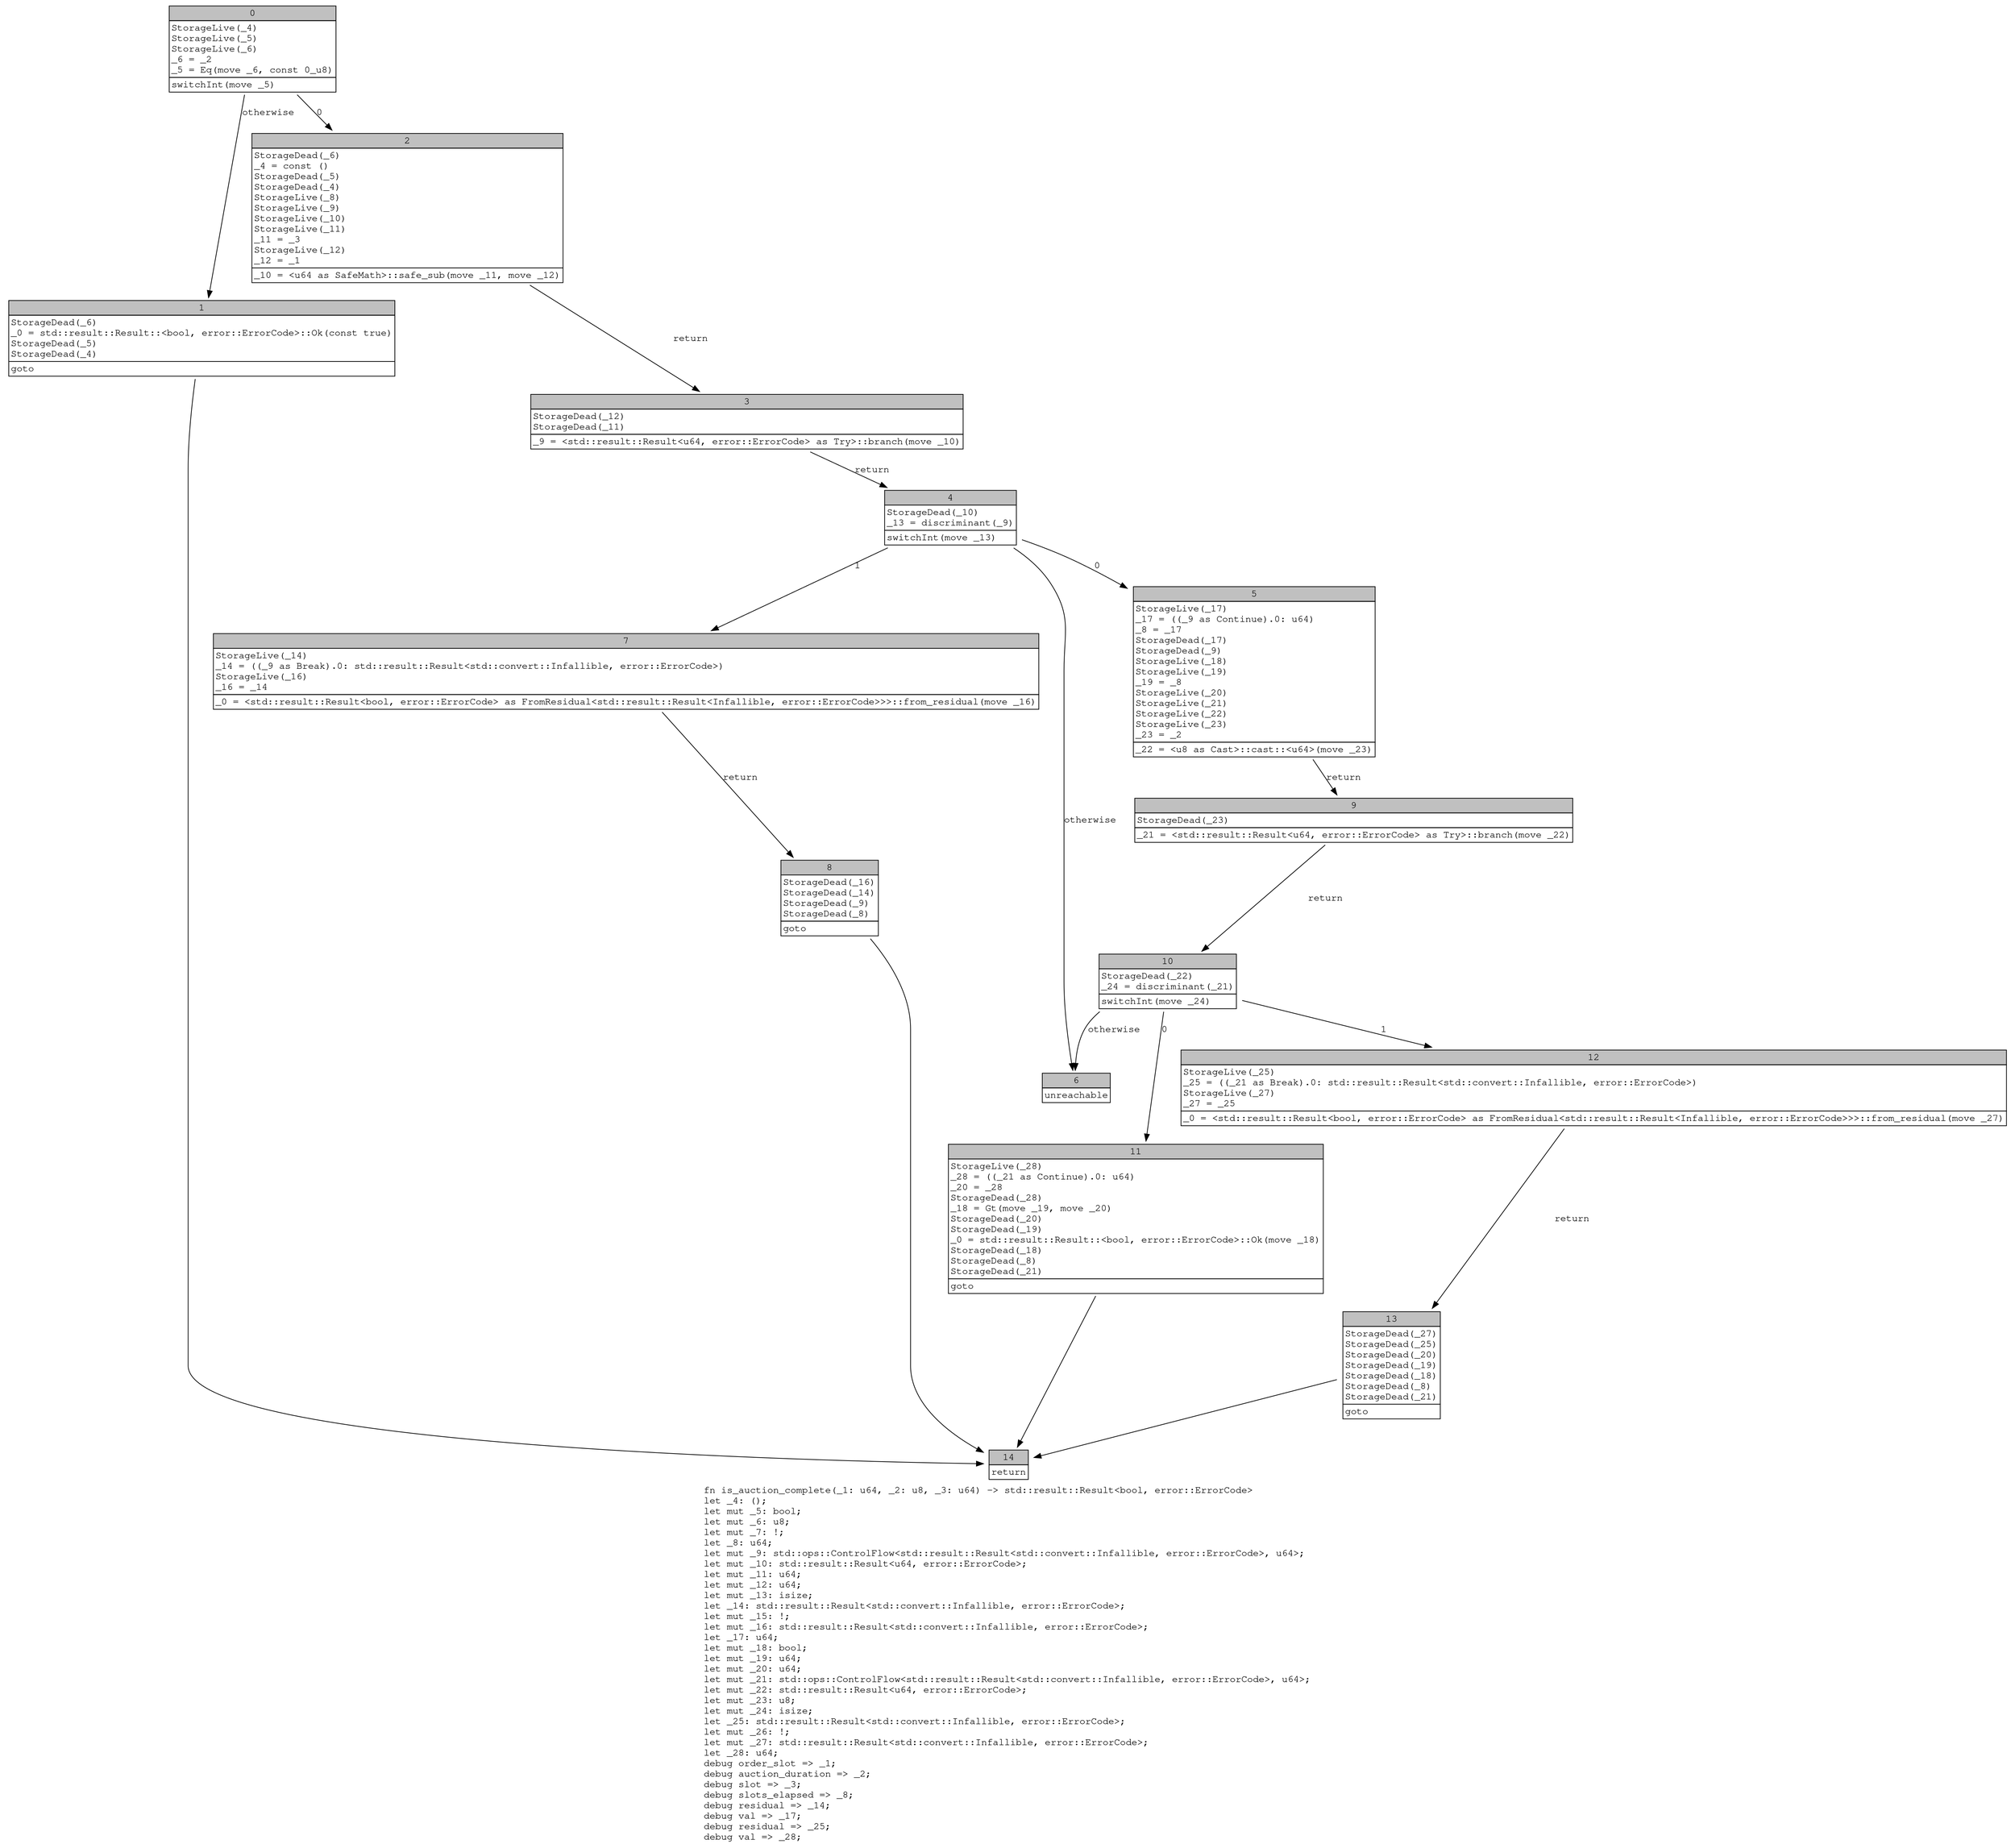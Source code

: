 digraph Mir_0_1907 {
    graph [fontname="Courier, monospace"];
    node [fontname="Courier, monospace"];
    edge [fontname="Courier, monospace"];
    label=<fn is_auction_complete(_1: u64, _2: u8, _3: u64) -&gt; std::result::Result&lt;bool, error::ErrorCode&gt;<br align="left"/>let _4: ();<br align="left"/>let mut _5: bool;<br align="left"/>let mut _6: u8;<br align="left"/>let mut _7: !;<br align="left"/>let _8: u64;<br align="left"/>let mut _9: std::ops::ControlFlow&lt;std::result::Result&lt;std::convert::Infallible, error::ErrorCode&gt;, u64&gt;;<br align="left"/>let mut _10: std::result::Result&lt;u64, error::ErrorCode&gt;;<br align="left"/>let mut _11: u64;<br align="left"/>let mut _12: u64;<br align="left"/>let mut _13: isize;<br align="left"/>let _14: std::result::Result&lt;std::convert::Infallible, error::ErrorCode&gt;;<br align="left"/>let mut _15: !;<br align="left"/>let mut _16: std::result::Result&lt;std::convert::Infallible, error::ErrorCode&gt;;<br align="left"/>let _17: u64;<br align="left"/>let mut _18: bool;<br align="left"/>let mut _19: u64;<br align="left"/>let mut _20: u64;<br align="left"/>let mut _21: std::ops::ControlFlow&lt;std::result::Result&lt;std::convert::Infallible, error::ErrorCode&gt;, u64&gt;;<br align="left"/>let mut _22: std::result::Result&lt;u64, error::ErrorCode&gt;;<br align="left"/>let mut _23: u8;<br align="left"/>let mut _24: isize;<br align="left"/>let _25: std::result::Result&lt;std::convert::Infallible, error::ErrorCode&gt;;<br align="left"/>let mut _26: !;<br align="left"/>let mut _27: std::result::Result&lt;std::convert::Infallible, error::ErrorCode&gt;;<br align="left"/>let _28: u64;<br align="left"/>debug order_slot =&gt; _1;<br align="left"/>debug auction_duration =&gt; _2;<br align="left"/>debug slot =&gt; _3;<br align="left"/>debug slots_elapsed =&gt; _8;<br align="left"/>debug residual =&gt; _14;<br align="left"/>debug val =&gt; _17;<br align="left"/>debug residual =&gt; _25;<br align="left"/>debug val =&gt; _28;<br align="left"/>>;
    bb0__0_1907 [shape="none", label=<<table border="0" cellborder="1" cellspacing="0"><tr><td bgcolor="gray" align="center" colspan="1">0</td></tr><tr><td align="left" balign="left">StorageLive(_4)<br/>StorageLive(_5)<br/>StorageLive(_6)<br/>_6 = _2<br/>_5 = Eq(move _6, const 0_u8)<br/></td></tr><tr><td align="left">switchInt(move _5)</td></tr></table>>];
    bb1__0_1907 [shape="none", label=<<table border="0" cellborder="1" cellspacing="0"><tr><td bgcolor="gray" align="center" colspan="1">1</td></tr><tr><td align="left" balign="left">StorageDead(_6)<br/>_0 = std::result::Result::&lt;bool, error::ErrorCode&gt;::Ok(const true)<br/>StorageDead(_5)<br/>StorageDead(_4)<br/></td></tr><tr><td align="left">goto</td></tr></table>>];
    bb2__0_1907 [shape="none", label=<<table border="0" cellborder="1" cellspacing="0"><tr><td bgcolor="gray" align="center" colspan="1">2</td></tr><tr><td align="left" balign="left">StorageDead(_6)<br/>_4 = const ()<br/>StorageDead(_5)<br/>StorageDead(_4)<br/>StorageLive(_8)<br/>StorageLive(_9)<br/>StorageLive(_10)<br/>StorageLive(_11)<br/>_11 = _3<br/>StorageLive(_12)<br/>_12 = _1<br/></td></tr><tr><td align="left">_10 = &lt;u64 as SafeMath&gt;::safe_sub(move _11, move _12)</td></tr></table>>];
    bb3__0_1907 [shape="none", label=<<table border="0" cellborder="1" cellspacing="0"><tr><td bgcolor="gray" align="center" colspan="1">3</td></tr><tr><td align="left" balign="left">StorageDead(_12)<br/>StorageDead(_11)<br/></td></tr><tr><td align="left">_9 = &lt;std::result::Result&lt;u64, error::ErrorCode&gt; as Try&gt;::branch(move _10)</td></tr></table>>];
    bb4__0_1907 [shape="none", label=<<table border="0" cellborder="1" cellspacing="0"><tr><td bgcolor="gray" align="center" colspan="1">4</td></tr><tr><td align="left" balign="left">StorageDead(_10)<br/>_13 = discriminant(_9)<br/></td></tr><tr><td align="left">switchInt(move _13)</td></tr></table>>];
    bb5__0_1907 [shape="none", label=<<table border="0" cellborder="1" cellspacing="0"><tr><td bgcolor="gray" align="center" colspan="1">5</td></tr><tr><td align="left" balign="left">StorageLive(_17)<br/>_17 = ((_9 as Continue).0: u64)<br/>_8 = _17<br/>StorageDead(_17)<br/>StorageDead(_9)<br/>StorageLive(_18)<br/>StorageLive(_19)<br/>_19 = _8<br/>StorageLive(_20)<br/>StorageLive(_21)<br/>StorageLive(_22)<br/>StorageLive(_23)<br/>_23 = _2<br/></td></tr><tr><td align="left">_22 = &lt;u8 as Cast&gt;::cast::&lt;u64&gt;(move _23)</td></tr></table>>];
    bb6__0_1907 [shape="none", label=<<table border="0" cellborder="1" cellspacing="0"><tr><td bgcolor="gray" align="center" colspan="1">6</td></tr><tr><td align="left">unreachable</td></tr></table>>];
    bb7__0_1907 [shape="none", label=<<table border="0" cellborder="1" cellspacing="0"><tr><td bgcolor="gray" align="center" colspan="1">7</td></tr><tr><td align="left" balign="left">StorageLive(_14)<br/>_14 = ((_9 as Break).0: std::result::Result&lt;std::convert::Infallible, error::ErrorCode&gt;)<br/>StorageLive(_16)<br/>_16 = _14<br/></td></tr><tr><td align="left">_0 = &lt;std::result::Result&lt;bool, error::ErrorCode&gt; as FromResidual&lt;std::result::Result&lt;Infallible, error::ErrorCode&gt;&gt;&gt;::from_residual(move _16)</td></tr></table>>];
    bb8__0_1907 [shape="none", label=<<table border="0" cellborder="1" cellspacing="0"><tr><td bgcolor="gray" align="center" colspan="1">8</td></tr><tr><td align="left" balign="left">StorageDead(_16)<br/>StorageDead(_14)<br/>StorageDead(_9)<br/>StorageDead(_8)<br/></td></tr><tr><td align="left">goto</td></tr></table>>];
    bb9__0_1907 [shape="none", label=<<table border="0" cellborder="1" cellspacing="0"><tr><td bgcolor="gray" align="center" colspan="1">9</td></tr><tr><td align="left" balign="left">StorageDead(_23)<br/></td></tr><tr><td align="left">_21 = &lt;std::result::Result&lt;u64, error::ErrorCode&gt; as Try&gt;::branch(move _22)</td></tr></table>>];
    bb10__0_1907 [shape="none", label=<<table border="0" cellborder="1" cellspacing="0"><tr><td bgcolor="gray" align="center" colspan="1">10</td></tr><tr><td align="left" balign="left">StorageDead(_22)<br/>_24 = discriminant(_21)<br/></td></tr><tr><td align="left">switchInt(move _24)</td></tr></table>>];
    bb11__0_1907 [shape="none", label=<<table border="0" cellborder="1" cellspacing="0"><tr><td bgcolor="gray" align="center" colspan="1">11</td></tr><tr><td align="left" balign="left">StorageLive(_28)<br/>_28 = ((_21 as Continue).0: u64)<br/>_20 = _28<br/>StorageDead(_28)<br/>_18 = Gt(move _19, move _20)<br/>StorageDead(_20)<br/>StorageDead(_19)<br/>_0 = std::result::Result::&lt;bool, error::ErrorCode&gt;::Ok(move _18)<br/>StorageDead(_18)<br/>StorageDead(_8)<br/>StorageDead(_21)<br/></td></tr><tr><td align="left">goto</td></tr></table>>];
    bb12__0_1907 [shape="none", label=<<table border="0" cellborder="1" cellspacing="0"><tr><td bgcolor="gray" align="center" colspan="1">12</td></tr><tr><td align="left" balign="left">StorageLive(_25)<br/>_25 = ((_21 as Break).0: std::result::Result&lt;std::convert::Infallible, error::ErrorCode&gt;)<br/>StorageLive(_27)<br/>_27 = _25<br/></td></tr><tr><td align="left">_0 = &lt;std::result::Result&lt;bool, error::ErrorCode&gt; as FromResidual&lt;std::result::Result&lt;Infallible, error::ErrorCode&gt;&gt;&gt;::from_residual(move _27)</td></tr></table>>];
    bb13__0_1907 [shape="none", label=<<table border="0" cellborder="1" cellspacing="0"><tr><td bgcolor="gray" align="center" colspan="1">13</td></tr><tr><td align="left" balign="left">StorageDead(_27)<br/>StorageDead(_25)<br/>StorageDead(_20)<br/>StorageDead(_19)<br/>StorageDead(_18)<br/>StorageDead(_8)<br/>StorageDead(_21)<br/></td></tr><tr><td align="left">goto</td></tr></table>>];
    bb14__0_1907 [shape="none", label=<<table border="0" cellborder="1" cellspacing="0"><tr><td bgcolor="gray" align="center" colspan="1">14</td></tr><tr><td align="left">return</td></tr></table>>];
    bb0__0_1907 -> bb2__0_1907 [label="0"];
    bb0__0_1907 -> bb1__0_1907 [label="otherwise"];
    bb1__0_1907 -> bb14__0_1907 [label=""];
    bb2__0_1907 -> bb3__0_1907 [label="return"];
    bb3__0_1907 -> bb4__0_1907 [label="return"];
    bb4__0_1907 -> bb5__0_1907 [label="0"];
    bb4__0_1907 -> bb7__0_1907 [label="1"];
    bb4__0_1907 -> bb6__0_1907 [label="otherwise"];
    bb5__0_1907 -> bb9__0_1907 [label="return"];
    bb7__0_1907 -> bb8__0_1907 [label="return"];
    bb8__0_1907 -> bb14__0_1907 [label=""];
    bb9__0_1907 -> bb10__0_1907 [label="return"];
    bb10__0_1907 -> bb11__0_1907 [label="0"];
    bb10__0_1907 -> bb12__0_1907 [label="1"];
    bb10__0_1907 -> bb6__0_1907 [label="otherwise"];
    bb11__0_1907 -> bb14__0_1907 [label=""];
    bb12__0_1907 -> bb13__0_1907 [label="return"];
    bb13__0_1907 -> bb14__0_1907 [label=""];
}
